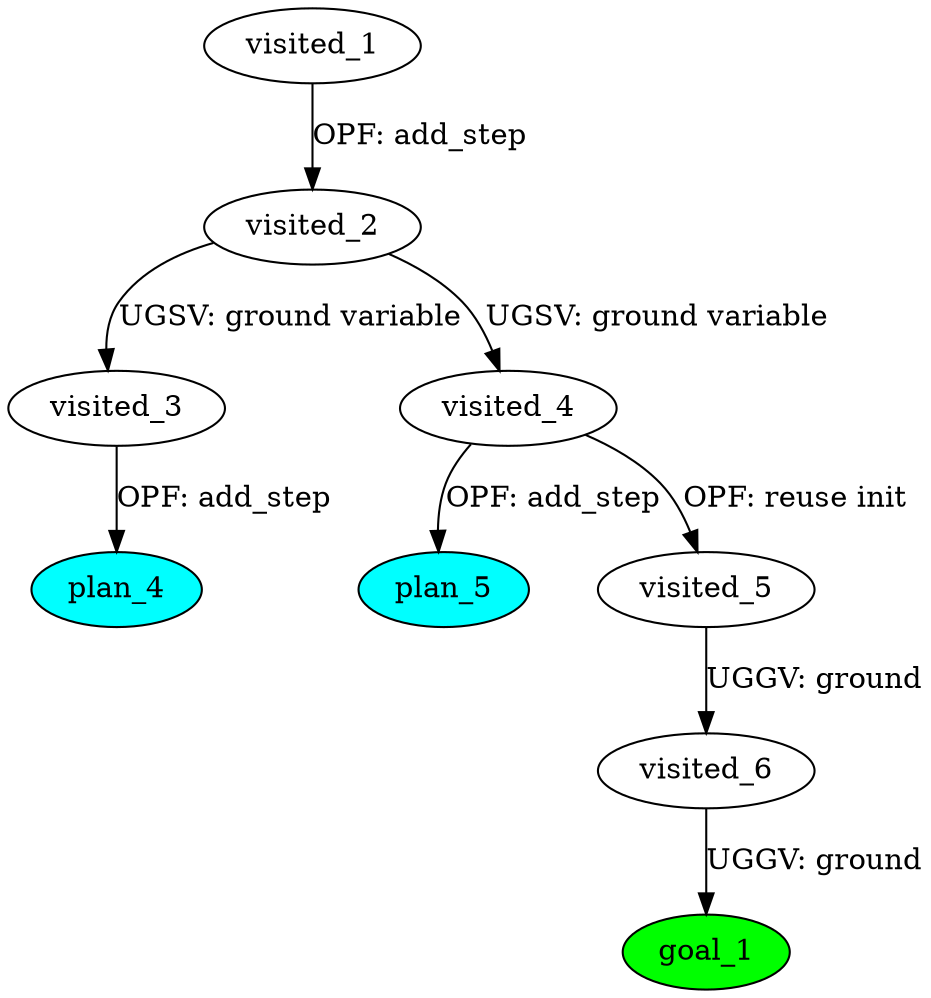 digraph {
	"d63e5fab-6575-c645-d8f6-95890358ffa6" [label=plan_0 fillcolor=cyan style=filled]
	"d63e5fab-6575-c645-d8f6-95890358ffa6" [label=visited_1 fillcolor=white style=filled]
	"95ae9fb2-6eba-4271-26be-24228fbb7b4b" [label=plan_1 fillcolor=cyan style=filled]
	"d63e5fab-6575-c645-d8f6-95890358ffa6" -> "95ae9fb2-6eba-4271-26be-24228fbb7b4b" [label="OPF: add_step"]
	"95ae9fb2-6eba-4271-26be-24228fbb7b4b" [label=visited_2 fillcolor=white style=filled]
	"3ec37e7a-75a2-d9d0-9ea0-2b254473b5e8" [label=plan_2 fillcolor=cyan style=filled]
	"95ae9fb2-6eba-4271-26be-24228fbb7b4b" -> "3ec37e7a-75a2-d9d0-9ea0-2b254473b5e8" [label="UGSV: ground variable"]
	"d3958ffe-e2b3-68b5-e18a-d81d1e215b9b" [label=plan_3 fillcolor=cyan style=filled]
	"95ae9fb2-6eba-4271-26be-24228fbb7b4b" -> "d3958ffe-e2b3-68b5-e18a-d81d1e215b9b" [label="UGSV: ground variable"]
	"3ec37e7a-75a2-d9d0-9ea0-2b254473b5e8" [label=visited_3 fillcolor=white style=filled]
	"3671544c-5d79-514e-f78a-85e2057e0eb8" [label=plan_4 fillcolor=cyan style=filled]
	"3ec37e7a-75a2-d9d0-9ea0-2b254473b5e8" -> "3671544c-5d79-514e-f78a-85e2057e0eb8" [label="OPF: add_step"]
	"d3958ffe-e2b3-68b5-e18a-d81d1e215b9b" [label=visited_4 fillcolor=white style=filled]
	"9f1a7077-f82c-cd42-a9ef-531905572a24" [label=plan_5 fillcolor=cyan style=filled]
	"d3958ffe-e2b3-68b5-e18a-d81d1e215b9b" -> "9f1a7077-f82c-cd42-a9ef-531905572a24" [label="OPF: add_step"]
	"0c0f52aa-f8fb-a4b0-6a3b-e92fea2efc22" [label=plan_6 fillcolor=cyan style=filled]
	"d3958ffe-e2b3-68b5-e18a-d81d1e215b9b" -> "0c0f52aa-f8fb-a4b0-6a3b-e92fea2efc22" [label="OPF: reuse init"]
	"0c0f52aa-f8fb-a4b0-6a3b-e92fea2efc22" [label=visited_5 fillcolor=white style=filled]
	"7d7a6321-9979-5f80-bee3-6e20d9f1ea8f" [label=plan_7 fillcolor=cyan style=filled]
	"0c0f52aa-f8fb-a4b0-6a3b-e92fea2efc22" -> "7d7a6321-9979-5f80-bee3-6e20d9f1ea8f" [label="UGGV: ground"]
	"7d7a6321-9979-5f80-bee3-6e20d9f1ea8f" [label=visited_6 fillcolor=white style=filled]
	"90390c2e-4d6f-6aa9-83c6-2bd2cecf01ab" [label=plan_8 fillcolor=cyan style=filled]
	"7d7a6321-9979-5f80-bee3-6e20d9f1ea8f" -> "90390c2e-4d6f-6aa9-83c6-2bd2cecf01ab" [label="UGGV: ground"]
	"90390c2e-4d6f-6aa9-83c6-2bd2cecf01ab" [label=visited_7 fillcolor=white style=filled]
	"90390c2e-4d6f-6aa9-83c6-2bd2cecf01ab" [label=goal_1 fillcolor=green style=filled]
}
